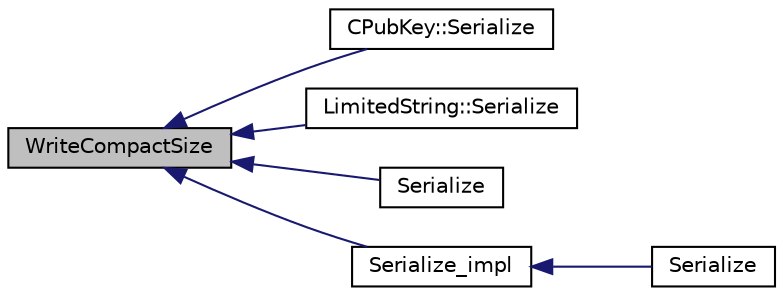 digraph "WriteCompactSize"
{
  edge [fontname="Helvetica",fontsize="10",labelfontname="Helvetica",labelfontsize="10"];
  node [fontname="Helvetica",fontsize="10",shape=record];
  rankdir="LR";
  Node328 [label="WriteCompactSize",height=0.2,width=0.4,color="black", fillcolor="grey75", style="filled", fontcolor="black"];
  Node328 -> Node329 [dir="back",color="midnightblue",fontsize="10",style="solid",fontname="Helvetica"];
  Node329 [label="CPubKey::Serialize",height=0.2,width=0.4,color="black", fillcolor="white", style="filled",URL="$class_c_pub_key.html#a6003c13fc0a48bae69c2a7ddb1fecc21"];
  Node328 -> Node330 [dir="back",color="midnightblue",fontsize="10",style="solid",fontname="Helvetica"];
  Node330 [label="LimitedString::Serialize",height=0.2,width=0.4,color="black", fillcolor="white", style="filled",URL="$class_limited_string.html#acb90369fef0efc1d51b730baa23307d8"];
  Node328 -> Node331 [dir="back",color="midnightblue",fontsize="10",style="solid",fontname="Helvetica"];
  Node331 [label="Serialize",height=0.2,width=0.4,color="black", fillcolor="white", style="filled",URL="$serialize_8h.html#adee5a9a0b11fd58c829855619c222ab7"];
  Node328 -> Node332 [dir="back",color="midnightblue",fontsize="10",style="solid",fontname="Helvetica"];
  Node332 [label="Serialize_impl",height=0.2,width=0.4,color="black", fillcolor="white", style="filled",URL="$serialize_8h.html#a4267253fd8a7173f0a9e6f642ac6538d"];
  Node332 -> Node333 [dir="back",color="midnightblue",fontsize="10",style="solid",fontname="Helvetica"];
  Node333 [label="Serialize",height=0.2,width=0.4,color="black", fillcolor="white", style="filled",URL="$serialize_8h.html#a0d1c9a136a2cc812c3080bd65a20f63c"];
}

